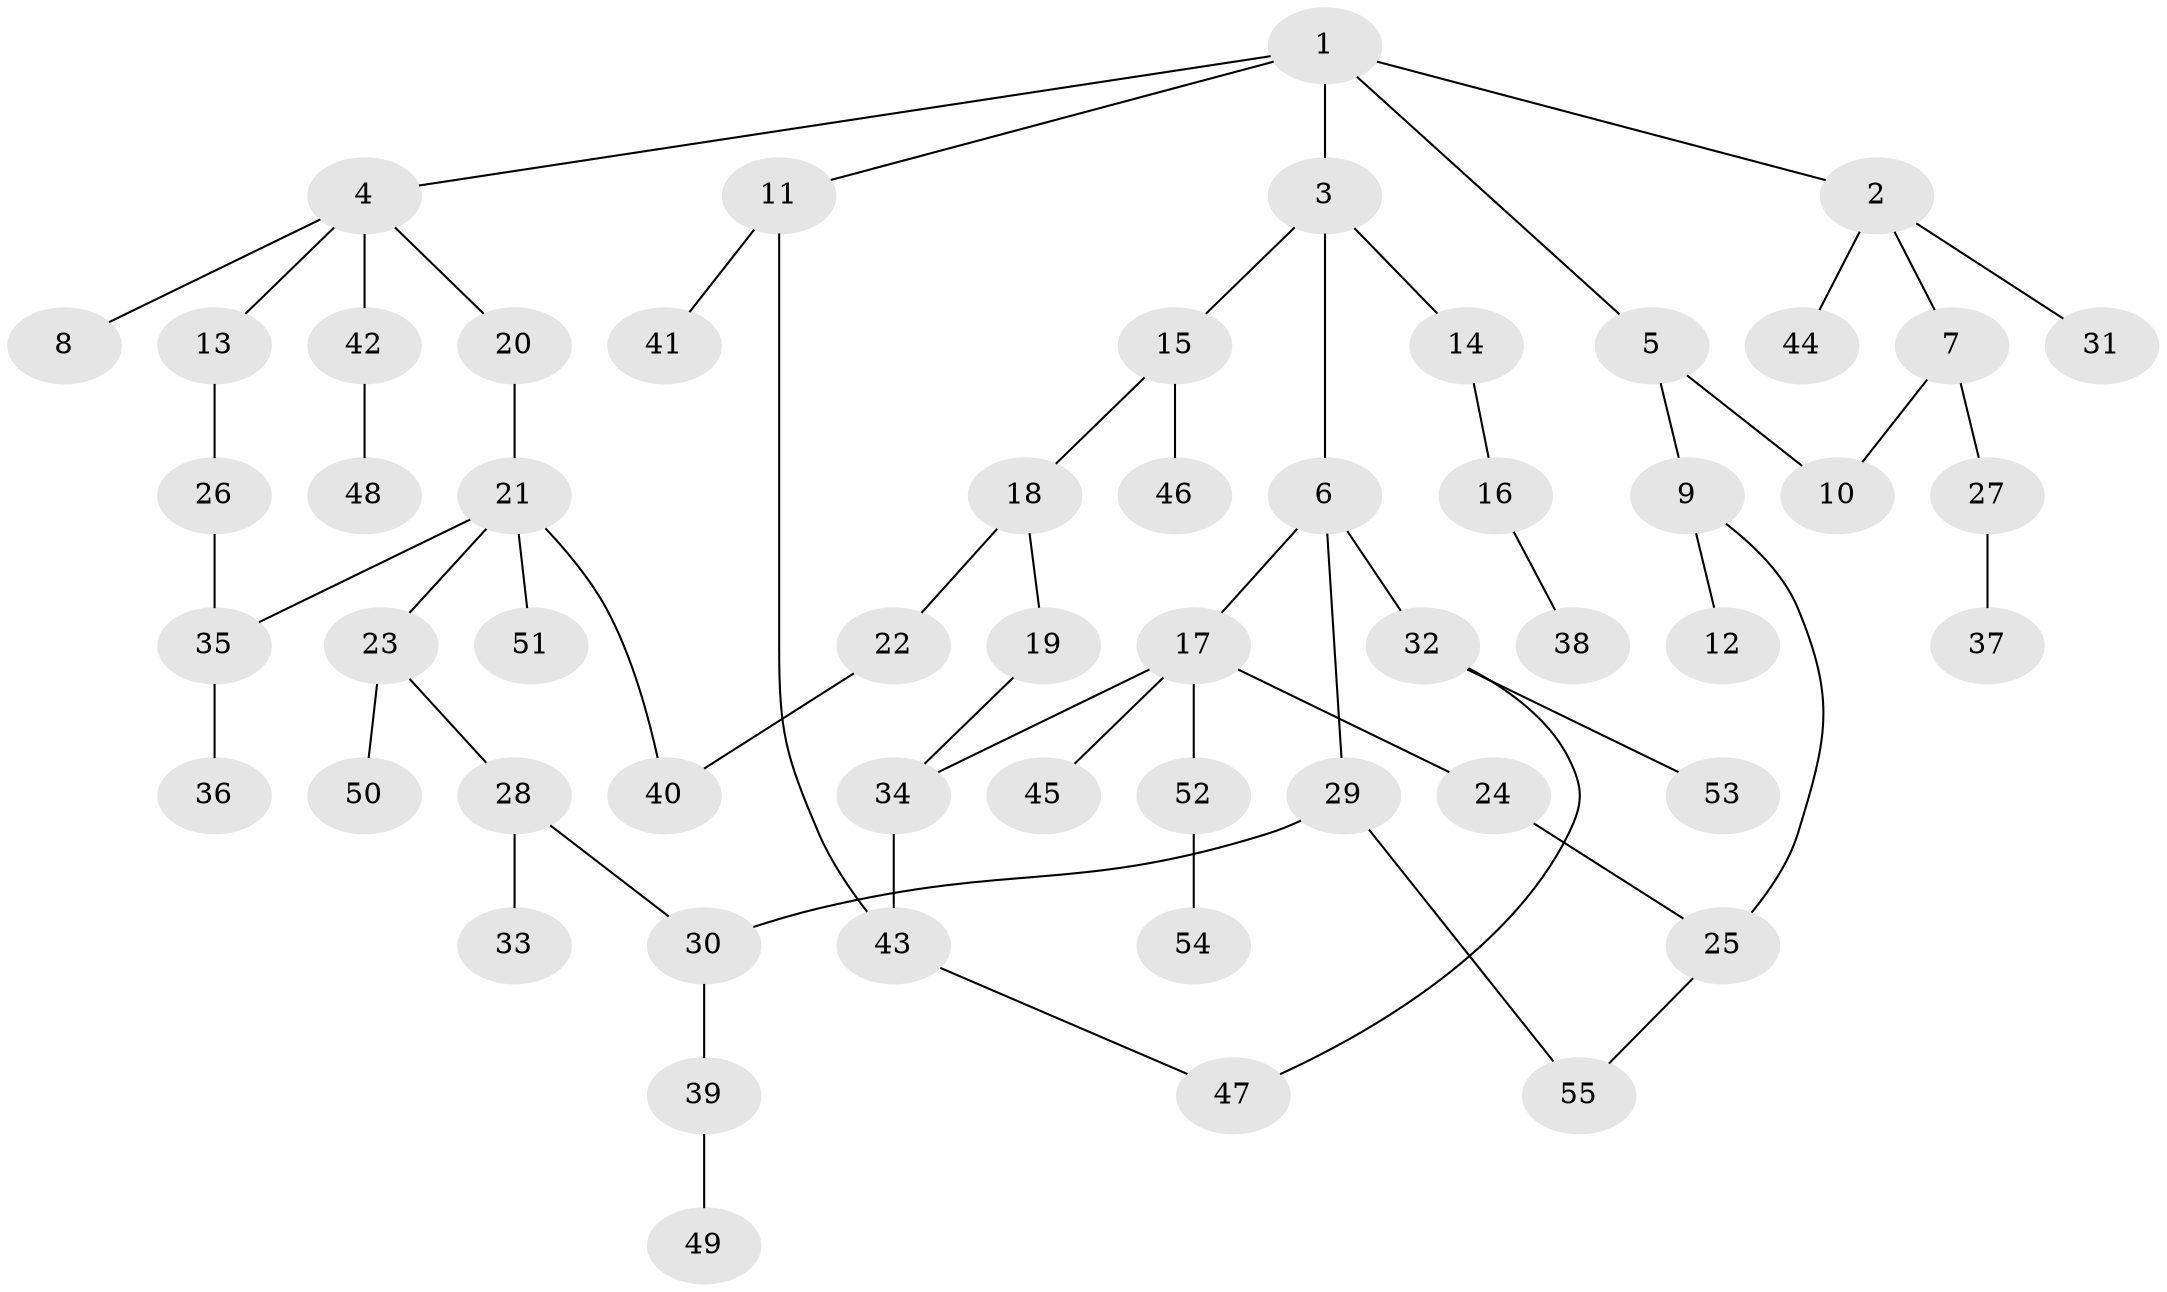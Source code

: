 // Generated by graph-tools (version 1.1) at 2025/49/03/09/25 03:49:25]
// undirected, 55 vertices, 63 edges
graph export_dot {
graph [start="1"]
  node [color=gray90,style=filled];
  1;
  2;
  3;
  4;
  5;
  6;
  7;
  8;
  9;
  10;
  11;
  12;
  13;
  14;
  15;
  16;
  17;
  18;
  19;
  20;
  21;
  22;
  23;
  24;
  25;
  26;
  27;
  28;
  29;
  30;
  31;
  32;
  33;
  34;
  35;
  36;
  37;
  38;
  39;
  40;
  41;
  42;
  43;
  44;
  45;
  46;
  47;
  48;
  49;
  50;
  51;
  52;
  53;
  54;
  55;
  1 -- 2;
  1 -- 3;
  1 -- 4;
  1 -- 5;
  1 -- 11;
  2 -- 7;
  2 -- 31;
  2 -- 44;
  3 -- 6;
  3 -- 14;
  3 -- 15;
  4 -- 8;
  4 -- 13;
  4 -- 20;
  4 -- 42;
  5 -- 9;
  5 -- 10;
  6 -- 17;
  6 -- 29;
  6 -- 32;
  7 -- 27;
  7 -- 10;
  9 -- 12;
  9 -- 25;
  11 -- 41;
  11 -- 43;
  13 -- 26;
  14 -- 16;
  15 -- 18;
  15 -- 46;
  16 -- 38;
  17 -- 24;
  17 -- 45;
  17 -- 52;
  17 -- 34;
  18 -- 19;
  18 -- 22;
  19 -- 34;
  20 -- 21;
  21 -- 23;
  21 -- 40;
  21 -- 51;
  21 -- 35;
  22 -- 40;
  23 -- 28;
  23 -- 50;
  24 -- 25;
  25 -- 55;
  26 -- 35;
  27 -- 37;
  28 -- 33;
  28 -- 30;
  29 -- 30;
  29 -- 55;
  30 -- 39;
  32 -- 53;
  32 -- 47;
  34 -- 43;
  35 -- 36;
  39 -- 49;
  42 -- 48;
  43 -- 47;
  52 -- 54;
}
